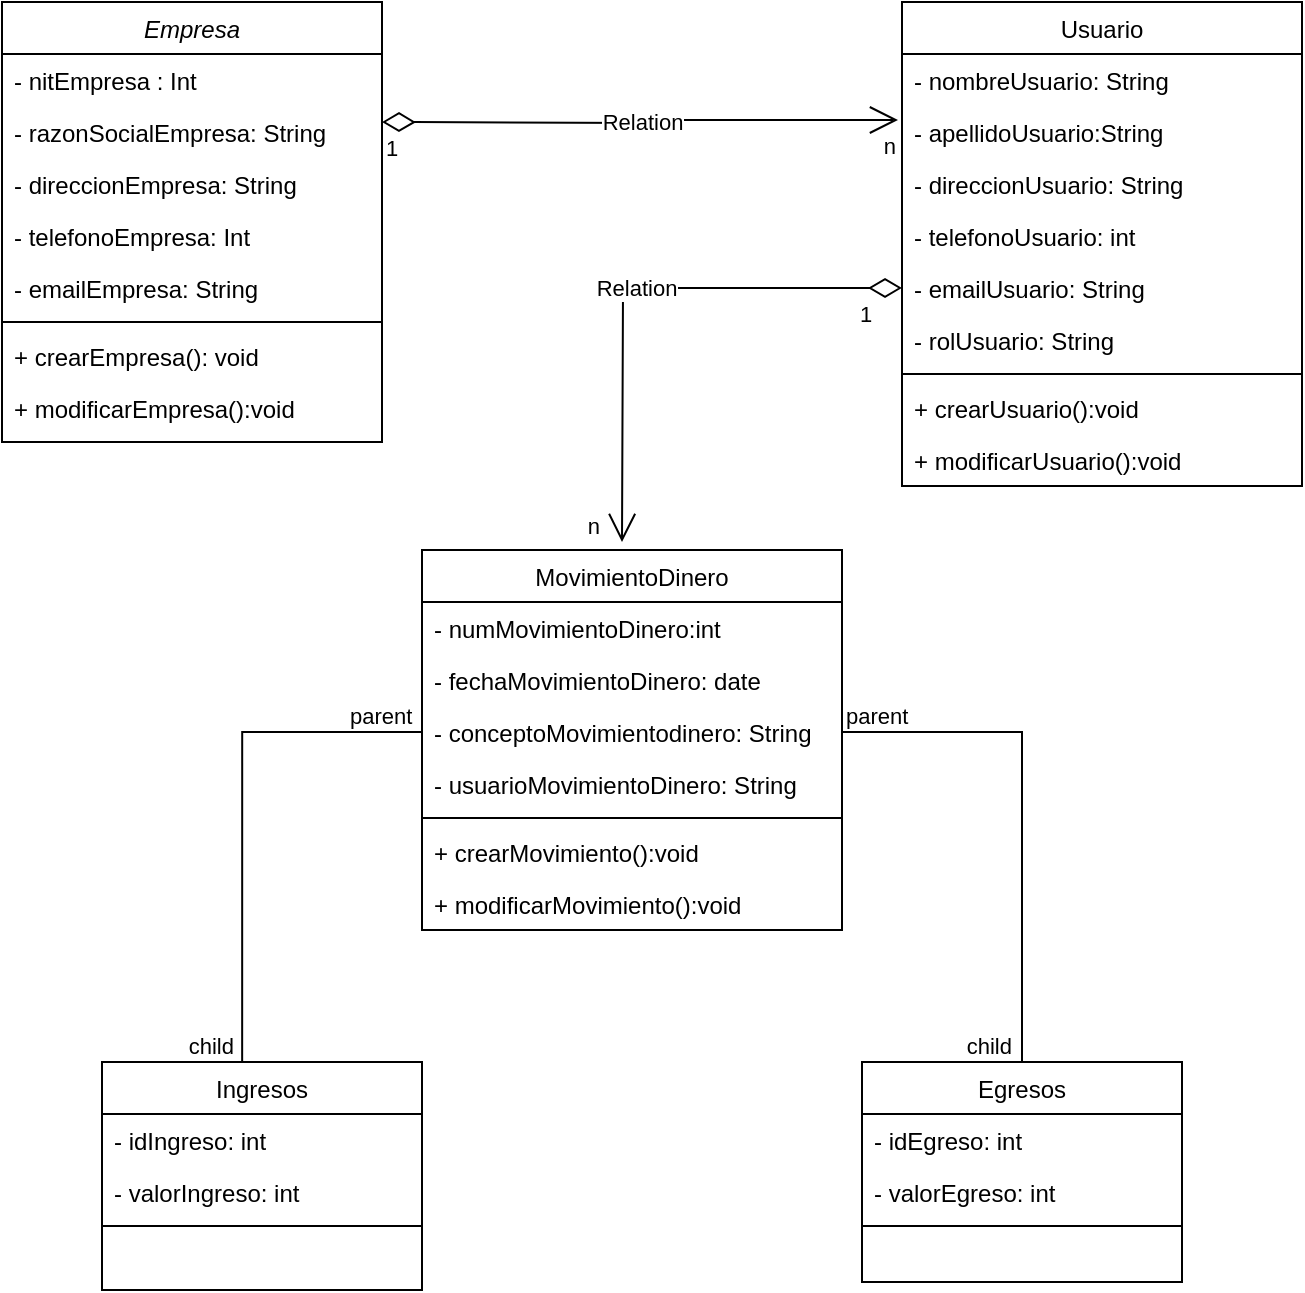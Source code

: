 <mxfile version="20.2.6" type="device"><diagram id="C5RBs43oDa-KdzZeNtuy" name="Page-1"><mxGraphModel dx="868" dy="367" grid="1" gridSize="10" guides="1" tooltips="1" connect="1" arrows="1" fold="1" page="1" pageScale="1" pageWidth="827" pageHeight="1169" math="0" shadow="0"><root><mxCell id="WIyWlLk6GJQsqaUBKTNV-0"/><mxCell id="WIyWlLk6GJQsqaUBKTNV-1" parent="WIyWlLk6GJQsqaUBKTNV-0"/><mxCell id="zkfFHV4jXpPFQw0GAbJ--0" value="Empresa" style="swimlane;fontStyle=2;align=center;verticalAlign=top;childLayout=stackLayout;horizontal=1;startSize=26;horizontalStack=0;resizeParent=1;resizeLast=0;collapsible=1;marginBottom=0;rounded=0;shadow=0;strokeWidth=1;" parent="WIyWlLk6GJQsqaUBKTNV-1" vertex="1"><mxGeometry x="120" y="40" width="190" height="220" as="geometry"><mxRectangle x="230" y="140" width="160" height="26" as="alternateBounds"/></mxGeometry></mxCell><mxCell id="zkfFHV4jXpPFQw0GAbJ--1" value="- nitEmpresa : Int" style="text;align=left;verticalAlign=top;spacingLeft=4;spacingRight=4;overflow=hidden;rotatable=0;points=[[0,0.5],[1,0.5]];portConstraint=eastwest;" parent="zkfFHV4jXpPFQw0GAbJ--0" vertex="1"><mxGeometry y="26" width="190" height="26" as="geometry"/></mxCell><mxCell id="zkfFHV4jXpPFQw0GAbJ--2" value="- razonSocialEmpresa: String" style="text;align=left;verticalAlign=top;spacingLeft=4;spacingRight=4;overflow=hidden;rotatable=0;points=[[0,0.5],[1,0.5]];portConstraint=eastwest;rounded=0;shadow=0;html=0;" parent="zkfFHV4jXpPFQw0GAbJ--0" vertex="1"><mxGeometry y="52" width="190" height="26" as="geometry"/></mxCell><mxCell id="zkfFHV4jXpPFQw0GAbJ--3" value="- direccionEmpresa: String" style="text;align=left;verticalAlign=top;spacingLeft=4;spacingRight=4;overflow=hidden;rotatable=0;points=[[0,0.5],[1,0.5]];portConstraint=eastwest;rounded=0;shadow=0;html=0;" parent="zkfFHV4jXpPFQw0GAbJ--0" vertex="1"><mxGeometry y="78" width="190" height="26" as="geometry"/></mxCell><mxCell id="g3tQ0i412LHKFrPgUvtM-2" value="- telefonoEmpresa: Int" style="text;align=left;verticalAlign=top;spacingLeft=4;spacingRight=4;overflow=hidden;rotatable=0;points=[[0,0.5],[1,0.5]];portConstraint=eastwest;rounded=0;shadow=0;html=0;" parent="zkfFHV4jXpPFQw0GAbJ--0" vertex="1"><mxGeometry y="104" width="190" height="26" as="geometry"/></mxCell><mxCell id="g3tQ0i412LHKFrPgUvtM-3" value="- emailEmpresa: String" style="text;align=left;verticalAlign=top;spacingLeft=4;spacingRight=4;overflow=hidden;rotatable=0;points=[[0,0.5],[1,0.5]];portConstraint=eastwest;rounded=0;shadow=0;html=0;" parent="zkfFHV4jXpPFQw0GAbJ--0" vertex="1"><mxGeometry y="130" width="190" height="26" as="geometry"/></mxCell><mxCell id="zkfFHV4jXpPFQw0GAbJ--4" value="" style="line;html=1;strokeWidth=1;align=left;verticalAlign=middle;spacingTop=-1;spacingLeft=3;spacingRight=3;rotatable=0;labelPosition=right;points=[];portConstraint=eastwest;" parent="zkfFHV4jXpPFQw0GAbJ--0" vertex="1"><mxGeometry y="156" width="190" height="8" as="geometry"/></mxCell><mxCell id="zkfFHV4jXpPFQw0GAbJ--5" value="+ crearEmpresa(): void" style="text;align=left;verticalAlign=top;spacingLeft=4;spacingRight=4;overflow=hidden;rotatable=0;points=[[0,0.5],[1,0.5]];portConstraint=eastwest;" parent="zkfFHV4jXpPFQw0GAbJ--0" vertex="1"><mxGeometry y="164" width="190" height="26" as="geometry"/></mxCell><mxCell id="g3tQ0i412LHKFrPgUvtM-4" value="+ modificarEmpresa():void" style="text;align=left;verticalAlign=top;spacingLeft=4;spacingRight=4;overflow=hidden;rotatable=0;points=[[0,0.5],[1,0.5]];portConstraint=eastwest;" parent="zkfFHV4jXpPFQw0GAbJ--0" vertex="1"><mxGeometry y="190" width="190" height="26" as="geometry"/></mxCell><mxCell id="zkfFHV4jXpPFQw0GAbJ--6" value="Ingresos" style="swimlane;fontStyle=0;align=center;verticalAlign=top;childLayout=stackLayout;horizontal=1;startSize=26;horizontalStack=0;resizeParent=1;resizeLast=0;collapsible=1;marginBottom=0;rounded=0;shadow=0;strokeWidth=1;" parent="WIyWlLk6GJQsqaUBKTNV-1" vertex="1"><mxGeometry x="170" y="570" width="160" height="114" as="geometry"><mxRectangle x="130" y="380" width="160" height="26" as="alternateBounds"/></mxGeometry></mxCell><mxCell id="zkfFHV4jXpPFQw0GAbJ--7" value="- idIngreso: int" style="text;align=left;verticalAlign=top;spacingLeft=4;spacingRight=4;overflow=hidden;rotatable=0;points=[[0,0.5],[1,0.5]];portConstraint=eastwest;" parent="zkfFHV4jXpPFQw0GAbJ--6" vertex="1"><mxGeometry y="26" width="160" height="26" as="geometry"/></mxCell><mxCell id="zkfFHV4jXpPFQw0GAbJ--8" value="- valorIngreso: int" style="text;align=left;verticalAlign=top;spacingLeft=4;spacingRight=4;overflow=hidden;rotatable=0;points=[[0,0.5],[1,0.5]];portConstraint=eastwest;rounded=0;shadow=0;html=0;" parent="zkfFHV4jXpPFQw0GAbJ--6" vertex="1"><mxGeometry y="52" width="160" height="26" as="geometry"/></mxCell><mxCell id="zkfFHV4jXpPFQw0GAbJ--9" value="" style="line;html=1;strokeWidth=1;align=left;verticalAlign=middle;spacingTop=-1;spacingLeft=3;spacingRight=3;rotatable=0;labelPosition=right;points=[];portConstraint=eastwest;" parent="zkfFHV4jXpPFQw0GAbJ--6" vertex="1"><mxGeometry y="78" width="160" height="8" as="geometry"/></mxCell><mxCell id="zkfFHV4jXpPFQw0GAbJ--17" value="Usuario" style="swimlane;fontStyle=0;align=center;verticalAlign=top;childLayout=stackLayout;horizontal=1;startSize=26;horizontalStack=0;resizeParent=1;resizeLast=0;collapsible=1;marginBottom=0;rounded=0;shadow=0;strokeWidth=1;" parent="WIyWlLk6GJQsqaUBKTNV-1" vertex="1"><mxGeometry x="570" y="40" width="200" height="242" as="geometry"><mxRectangle x="550" y="140" width="160" height="26" as="alternateBounds"/></mxGeometry></mxCell><mxCell id="zkfFHV4jXpPFQw0GAbJ--18" value="- nombreUsuario: String" style="text;align=left;verticalAlign=top;spacingLeft=4;spacingRight=4;overflow=hidden;rotatable=0;points=[[0,0.5],[1,0.5]];portConstraint=eastwest;" parent="zkfFHV4jXpPFQw0GAbJ--17" vertex="1"><mxGeometry y="26" width="200" height="26" as="geometry"/></mxCell><mxCell id="zkfFHV4jXpPFQw0GAbJ--19" value="- apellidoUsuario:String" style="text;align=left;verticalAlign=top;spacingLeft=4;spacingRight=4;overflow=hidden;rotatable=0;points=[[0,0.5],[1,0.5]];portConstraint=eastwest;rounded=0;shadow=0;html=0;" parent="zkfFHV4jXpPFQw0GAbJ--17" vertex="1"><mxGeometry y="52" width="200" height="26" as="geometry"/></mxCell><mxCell id="zkfFHV4jXpPFQw0GAbJ--20" value="- direccionUsuario: String" style="text;align=left;verticalAlign=top;spacingLeft=4;spacingRight=4;overflow=hidden;rotatable=0;points=[[0,0.5],[1,0.5]];portConstraint=eastwest;rounded=0;shadow=0;html=0;" parent="zkfFHV4jXpPFQw0GAbJ--17" vertex="1"><mxGeometry y="78" width="200" height="26" as="geometry"/></mxCell><mxCell id="zkfFHV4jXpPFQw0GAbJ--21" value="- telefonoUsuario: int" style="text;align=left;verticalAlign=top;spacingLeft=4;spacingRight=4;overflow=hidden;rotatable=0;points=[[0,0.5],[1,0.5]];portConstraint=eastwest;rounded=0;shadow=0;html=0;" parent="zkfFHV4jXpPFQw0GAbJ--17" vertex="1"><mxGeometry y="104" width="200" height="26" as="geometry"/></mxCell><mxCell id="zkfFHV4jXpPFQw0GAbJ--22" value="- emailUsuario: String" style="text;align=left;verticalAlign=top;spacingLeft=4;spacingRight=4;overflow=hidden;rotatable=0;points=[[0,0.5],[1,0.5]];portConstraint=eastwest;rounded=0;shadow=0;html=0;" parent="zkfFHV4jXpPFQw0GAbJ--17" vertex="1"><mxGeometry y="130" width="200" height="26" as="geometry"/></mxCell><mxCell id="g3tQ0i412LHKFrPgUvtM-6" value="- rolUsuario: String" style="text;align=left;verticalAlign=top;spacingLeft=4;spacingRight=4;overflow=hidden;rotatable=0;points=[[0,0.5],[1,0.5]];portConstraint=eastwest;rounded=0;shadow=0;html=0;" parent="zkfFHV4jXpPFQw0GAbJ--17" vertex="1"><mxGeometry y="156" width="200" height="26" as="geometry"/></mxCell><mxCell id="zkfFHV4jXpPFQw0GAbJ--23" value="" style="line;html=1;strokeWidth=1;align=left;verticalAlign=middle;spacingTop=-1;spacingLeft=3;spacingRight=3;rotatable=0;labelPosition=right;points=[];portConstraint=eastwest;" parent="zkfFHV4jXpPFQw0GAbJ--17" vertex="1"><mxGeometry y="182" width="200" height="8" as="geometry"/></mxCell><mxCell id="zkfFHV4jXpPFQw0GAbJ--24" value="+ crearUsuario():void" style="text;align=left;verticalAlign=top;spacingLeft=4;spacingRight=4;overflow=hidden;rotatable=0;points=[[0,0.5],[1,0.5]];portConstraint=eastwest;" parent="zkfFHV4jXpPFQw0GAbJ--17" vertex="1"><mxGeometry y="190" width="200" height="26" as="geometry"/></mxCell><mxCell id="zkfFHV4jXpPFQw0GAbJ--25" value="+ modificarUsuario():void" style="text;align=left;verticalAlign=top;spacingLeft=4;spacingRight=4;overflow=hidden;rotatable=0;points=[[0,0.5],[1,0.5]];portConstraint=eastwest;" parent="zkfFHV4jXpPFQw0GAbJ--17" vertex="1"><mxGeometry y="216" width="200" height="26" as="geometry"/></mxCell><mxCell id="g3tQ0i412LHKFrPgUvtM-8" value="MovimientoDinero" style="swimlane;fontStyle=0;align=center;verticalAlign=top;childLayout=stackLayout;horizontal=1;startSize=26;horizontalStack=0;resizeParent=1;resizeLast=0;collapsible=1;marginBottom=0;rounded=0;shadow=0;strokeWidth=1;" parent="WIyWlLk6GJQsqaUBKTNV-1" vertex="1"><mxGeometry x="330" y="314" width="210" height="190" as="geometry"><mxRectangle x="130" y="380" width="160" height="26" as="alternateBounds"/></mxGeometry></mxCell><mxCell id="g3tQ0i412LHKFrPgUvtM-9" value="- numMovimientoDinero:int" style="text;align=left;verticalAlign=top;spacingLeft=4;spacingRight=4;overflow=hidden;rotatable=0;points=[[0,0.5],[1,0.5]];portConstraint=eastwest;" parent="g3tQ0i412LHKFrPgUvtM-8" vertex="1"><mxGeometry y="26" width="210" height="26" as="geometry"/></mxCell><mxCell id="g3tQ0i412LHKFrPgUvtM-14" value="- fechaMovimientoDinero: date" style="text;align=left;verticalAlign=top;spacingLeft=4;spacingRight=4;overflow=hidden;rotatable=0;points=[[0,0.5],[1,0.5]];portConstraint=eastwest;" parent="g3tQ0i412LHKFrPgUvtM-8" vertex="1"><mxGeometry y="52" width="210" height="26" as="geometry"/></mxCell><mxCell id="g3tQ0i412LHKFrPgUvtM-10" value="- conceptoMovimientodinero: String" style="text;align=left;verticalAlign=top;spacingLeft=4;spacingRight=4;overflow=hidden;rotatable=0;points=[[0,0.5],[1,0.5]];portConstraint=eastwest;rounded=0;shadow=0;html=0;" parent="g3tQ0i412LHKFrPgUvtM-8" vertex="1"><mxGeometry y="78" width="210" height="26" as="geometry"/></mxCell><mxCell id="g3tQ0i412LHKFrPgUvtM-15" value="- usuarioMovimientoDinero: String" style="text;align=left;verticalAlign=top;spacingLeft=4;spacingRight=4;overflow=hidden;rotatable=0;points=[[0,0.5],[1,0.5]];portConstraint=eastwest;rounded=0;shadow=0;html=0;" parent="g3tQ0i412LHKFrPgUvtM-8" vertex="1"><mxGeometry y="104" width="210" height="26" as="geometry"/></mxCell><mxCell id="g3tQ0i412LHKFrPgUvtM-11" value="" style="line;html=1;strokeWidth=1;align=left;verticalAlign=middle;spacingTop=-1;spacingLeft=3;spacingRight=3;rotatable=0;labelPosition=right;points=[];portConstraint=eastwest;" parent="g3tQ0i412LHKFrPgUvtM-8" vertex="1"><mxGeometry y="130" width="210" height="8" as="geometry"/></mxCell><mxCell id="g3tQ0i412LHKFrPgUvtM-13" value="+ crearMovimiento():void" style="text;align=left;verticalAlign=top;spacingLeft=4;spacingRight=4;overflow=hidden;rotatable=0;points=[[0,0.5],[1,0.5]];portConstraint=eastwest;" parent="g3tQ0i412LHKFrPgUvtM-8" vertex="1"><mxGeometry y="138" width="210" height="26" as="geometry"/></mxCell><mxCell id="g3tQ0i412LHKFrPgUvtM-16" value="+ modificarMovimiento():void" style="text;align=left;verticalAlign=top;spacingLeft=4;spacingRight=4;overflow=hidden;rotatable=0;points=[[0,0.5],[1,0.5]];portConstraint=eastwest;" parent="g3tQ0i412LHKFrPgUvtM-8" vertex="1"><mxGeometry y="164" width="210" height="26" as="geometry"/></mxCell><mxCell id="g3tQ0i412LHKFrPgUvtM-17" value="Egresos" style="swimlane;fontStyle=0;align=center;verticalAlign=top;childLayout=stackLayout;horizontal=1;startSize=26;horizontalStack=0;resizeParent=1;resizeLast=0;collapsible=1;marginBottom=0;rounded=0;shadow=0;strokeWidth=1;" parent="WIyWlLk6GJQsqaUBKTNV-1" vertex="1"><mxGeometry x="550" y="570" width="160" height="110" as="geometry"><mxRectangle x="130" y="380" width="160" height="26" as="alternateBounds"/></mxGeometry></mxCell><mxCell id="g3tQ0i412LHKFrPgUvtM-18" value="- idEgreso: int" style="text;align=left;verticalAlign=top;spacingLeft=4;spacingRight=4;overflow=hidden;rotatable=0;points=[[0,0.5],[1,0.5]];portConstraint=eastwest;" parent="g3tQ0i412LHKFrPgUvtM-17" vertex="1"><mxGeometry y="26" width="160" height="26" as="geometry"/></mxCell><mxCell id="g3tQ0i412LHKFrPgUvtM-19" value="- valorEgreso: int" style="text;align=left;verticalAlign=top;spacingLeft=4;spacingRight=4;overflow=hidden;rotatable=0;points=[[0,0.5],[1,0.5]];portConstraint=eastwest;rounded=0;shadow=0;html=0;" parent="g3tQ0i412LHKFrPgUvtM-17" vertex="1"><mxGeometry y="52" width="160" height="26" as="geometry"/></mxCell><mxCell id="g3tQ0i412LHKFrPgUvtM-20" value="" style="line;html=1;strokeWidth=1;align=left;verticalAlign=middle;spacingTop=-1;spacingLeft=3;spacingRight=3;rotatable=0;labelPosition=right;points=[];portConstraint=eastwest;" parent="g3tQ0i412LHKFrPgUvtM-17" vertex="1"><mxGeometry y="78" width="160" height="8" as="geometry"/></mxCell><mxCell id="v3_3WiuBGPuRSP_Q4WEH-1" value="Relation" style="endArrow=open;html=1;endSize=12;startArrow=diamondThin;startSize=14;startFill=0;edgeStyle=orthogonalEdgeStyle;rounded=0;entryX=-0.01;entryY=0.269;entryDx=0;entryDy=0;entryPerimeter=0;" edge="1" parent="WIyWlLk6GJQsqaUBKTNV-1" target="zkfFHV4jXpPFQw0GAbJ--19"><mxGeometry relative="1" as="geometry"><mxPoint x="310" y="100" as="sourcePoint"/><mxPoint x="470" y="100" as="targetPoint"/></mxGeometry></mxCell><mxCell id="v3_3WiuBGPuRSP_Q4WEH-2" value="1" style="edgeLabel;resizable=0;html=1;align=left;verticalAlign=top;" connectable="0" vertex="1" parent="v3_3WiuBGPuRSP_Q4WEH-1"><mxGeometry x="-1" relative="1" as="geometry"/></mxCell><mxCell id="v3_3WiuBGPuRSP_Q4WEH-3" value="n" style="edgeLabel;resizable=0;html=1;align=right;verticalAlign=top;" connectable="0" vertex="1" parent="v3_3WiuBGPuRSP_Q4WEH-1"><mxGeometry x="1" relative="1" as="geometry"/></mxCell><mxCell id="v3_3WiuBGPuRSP_Q4WEH-4" value="Relation" style="endArrow=open;html=1;endSize=12;startArrow=diamondThin;startSize=14;startFill=0;edgeStyle=orthogonalEdgeStyle;rounded=0;exitX=0;exitY=0.5;exitDx=0;exitDy=0;" edge="1" parent="WIyWlLk6GJQsqaUBKTNV-1" source="zkfFHV4jXpPFQw0GAbJ--22"><mxGeometry relative="1" as="geometry"><mxPoint x="420" y="290" as="sourcePoint"/><mxPoint x="430" y="310" as="targetPoint"/></mxGeometry></mxCell><mxCell id="v3_3WiuBGPuRSP_Q4WEH-5" value="1" style="edgeLabel;resizable=0;html=1;align=left;verticalAlign=top;" connectable="0" vertex="1" parent="v3_3WiuBGPuRSP_Q4WEH-4"><mxGeometry x="-1" relative="1" as="geometry"><mxPoint x="-23" as="offset"/></mxGeometry></mxCell><mxCell id="v3_3WiuBGPuRSP_Q4WEH-6" value="n" style="edgeLabel;resizable=0;html=1;align=right;verticalAlign=top;" connectable="0" vertex="1" parent="v3_3WiuBGPuRSP_Q4WEH-4"><mxGeometry x="1" relative="1" as="geometry"><mxPoint x="-11" y="-21" as="offset"/></mxGeometry></mxCell><mxCell id="v3_3WiuBGPuRSP_Q4WEH-11" value="" style="endArrow=none;html=1;edgeStyle=orthogonalEdgeStyle;rounded=0;exitX=0;exitY=0.5;exitDx=0;exitDy=0;entryX=0.438;entryY=0;entryDx=0;entryDy=0;entryPerimeter=0;" edge="1" parent="WIyWlLk6GJQsqaUBKTNV-1" source="g3tQ0i412LHKFrPgUvtM-10" target="zkfFHV4jXpPFQw0GAbJ--6"><mxGeometry relative="1" as="geometry"><mxPoint x="420" y="560" as="sourcePoint"/><mxPoint x="580" y="560" as="targetPoint"/></mxGeometry></mxCell><mxCell id="v3_3WiuBGPuRSP_Q4WEH-12" value="parent" style="edgeLabel;resizable=0;html=1;align=left;verticalAlign=bottom;" connectable="0" vertex="1" parent="v3_3WiuBGPuRSP_Q4WEH-11"><mxGeometry x="-1" relative="1" as="geometry"><mxPoint x="-38" as="offset"/></mxGeometry></mxCell><mxCell id="v3_3WiuBGPuRSP_Q4WEH-13" value="child" style="edgeLabel;resizable=0;html=1;align=right;verticalAlign=bottom;" connectable="0" vertex="1" parent="v3_3WiuBGPuRSP_Q4WEH-11"><mxGeometry x="1" relative="1" as="geometry"><mxPoint x="-4" as="offset"/></mxGeometry></mxCell><mxCell id="v3_3WiuBGPuRSP_Q4WEH-14" value="" style="endArrow=none;html=1;edgeStyle=orthogonalEdgeStyle;rounded=0;exitX=1;exitY=0.5;exitDx=0;exitDy=0;entryX=0.5;entryY=0;entryDx=0;entryDy=0;" edge="1" parent="WIyWlLk6GJQsqaUBKTNV-1" source="g3tQ0i412LHKFrPgUvtM-10" target="g3tQ0i412LHKFrPgUvtM-17"><mxGeometry relative="1" as="geometry"><mxPoint x="370" y="560" as="sourcePoint"/><mxPoint x="530" y="560" as="targetPoint"/></mxGeometry></mxCell><mxCell id="v3_3WiuBGPuRSP_Q4WEH-15" value="parent" style="edgeLabel;resizable=0;html=1;align=left;verticalAlign=bottom;" connectable="0" vertex="1" parent="v3_3WiuBGPuRSP_Q4WEH-14"><mxGeometry x="-1" relative="1" as="geometry"/></mxCell><mxCell id="v3_3WiuBGPuRSP_Q4WEH-16" value="child" style="edgeLabel;resizable=0;html=1;align=right;verticalAlign=bottom;" connectable="0" vertex="1" parent="v3_3WiuBGPuRSP_Q4WEH-14"><mxGeometry x="1" relative="1" as="geometry"><mxPoint x="-5" as="offset"/></mxGeometry></mxCell></root></mxGraphModel></diagram></mxfile>